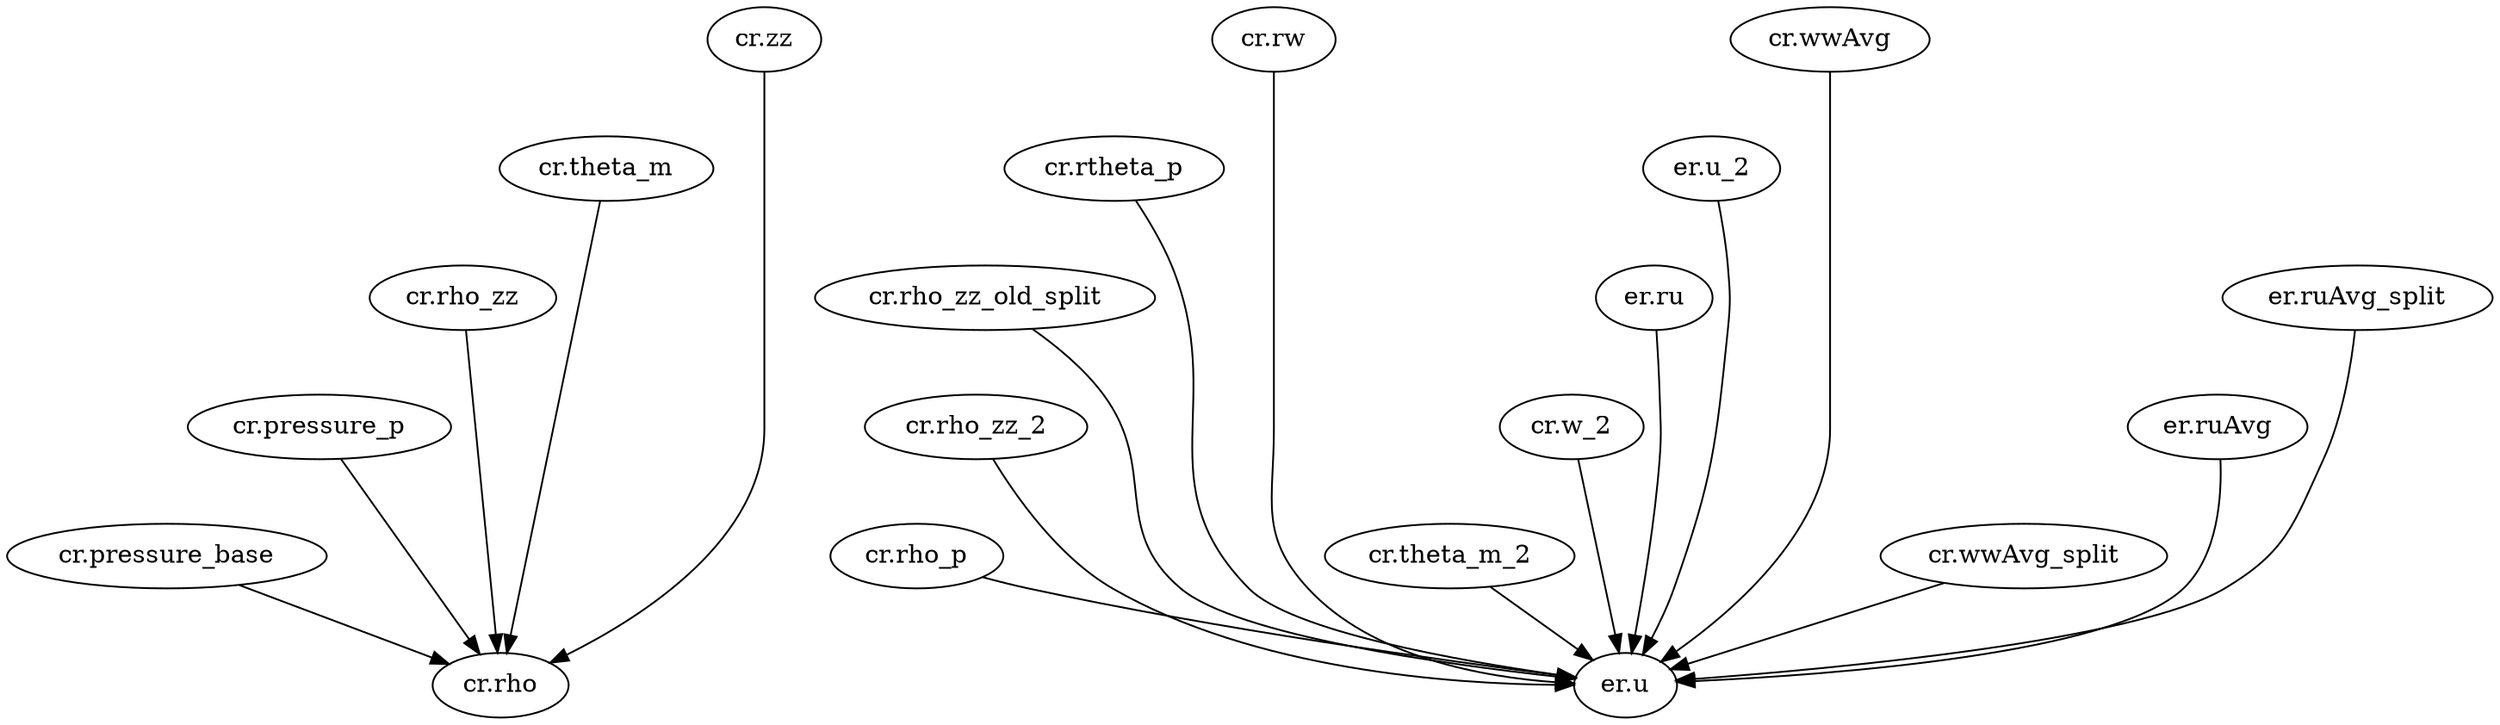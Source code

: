digraph {
	"cr.rho"	[label="cr.rho"];
	"cr.pressure_base"	[label="cr.pressure_base"];
	"cr.pressure_base" -> "cr.rho"	[Tooltip=atm_compute_output_diagnostics,
		URL=atm_compute_output_diagnostics,
		minlen=1];
	"cr.pressure_p"	[label="cr.pressure_p"];
	"cr.pressure_p" -> "cr.rho"	[Tooltip=atm_compute_output_diagnostics,
		URL=atm_compute_output_diagnostics,
		minlen=2];
	"cr.rho_zz"	[label="cr.rho_zz"];
	"cr.rho_zz" -> "cr.rho"	[Tooltip=atm_compute_output_diagnostics,
		URL=atm_compute_output_diagnostics,
		minlen=3];
	"cr.theta_m"	[label="cr.theta_m"];
	"cr.theta_m" -> "cr.rho"	[Tooltip=atm_compute_output_diagnostics,
		URL=atm_compute_output_diagnostics,
		minlen=4];
	"cr.zz"	[label="cr.zz"];
	"cr.zz" -> "cr.rho"	[Tooltip=atm_compute_output_diagnostics,
		URL=atm_compute_output_diagnostics,
		minlen=5];
	"er.u"	[label="er.u"];
	"cr.rho_p"	[label="cr.rho_p"];
	"cr.rho_p" -> "er.u"	[Tooltip=atm_rk_dynamics_substep_finish,
		URL=atm_rk_dynamics_substep_finish,
		minlen=1];
	"cr.rho_zz_2"	[label="cr.rho_zz_2"];
	"cr.rho_zz_2" -> "er.u"	[Tooltip=atm_rk_dynamics_substep_finish,
		URL=atm_rk_dynamics_substep_finish,
		minlen=2];
	"cr.rho_zz_old_split"	[label="cr.rho_zz_old_split"];
	"cr.rho_zz_old_split" -> "er.u"	[Tooltip=atm_rk_dynamics_substep_finish,
		URL=atm_rk_dynamics_substep_finish,
		minlen=3];
	"cr.rtheta_p"	[label="cr.rtheta_p"];
	"cr.rtheta_p" -> "er.u"	[Tooltip=atm_rk_dynamics_substep_finish,
		URL=atm_rk_dynamics_substep_finish,
		minlen=4];
	"cr.rw"	[label="cr.rw"];
	"cr.rw" -> "er.u"	[Tooltip=atm_rk_dynamics_substep_finish,
		URL=atm_rk_dynamics_substep_finish,
		minlen=5];
	"cr.theta_m_2"	[label="cr.theta_m_2"];
	"cr.theta_m_2" -> "er.u"	[Tooltip=atm_rk_dynamics_substep_finish,
		URL=atm_rk_dynamics_substep_finish,
		minlen=1];
	"cr.w_2"	[label="cr.w_2"];
	"cr.w_2" -> "er.u"	[Tooltip=atm_rk_dynamics_substep_finish,
		URL=atm_rk_dynamics_substep_finish,
		minlen=2];
	"er.ru"	[label="er.ru"];
	"er.ru" -> "er.u"	[Tooltip=atm_rk_dynamics_substep_finish,
		URL=atm_rk_dynamics_substep_finish,
		minlen=3];
	"er.u_2"	[label="er.u_2"];
	"er.u_2" -> "er.u"	[Tooltip=atm_rk_dynamics_substep_finish,
		URL=atm_rk_dynamics_substep_finish,
		minlen=4];
	"cr.wwAvg"	[label="cr.wwAvg"];
	"cr.wwAvg" -> "er.u"	[Tooltip=atm_rk_dynamics_substep_finish,
		URL=atm_rk_dynamics_substep_finish,
		minlen=5];
	"cr.wwAvg_split"	[label="cr.wwAvg_split"];
	"cr.wwAvg_split" -> "er.u"	[Tooltip=atm_rk_dynamics_substep_finish,
		URL=atm_rk_dynamics_substep_finish,
		minlen=1];
	"er.ruAvg"	[label="er.ruAvg"];
	"er.ruAvg" -> "er.u"	[Tooltip=atm_rk_dynamics_substep_finish,
		URL=atm_rk_dynamics_substep_finish,
		minlen=2];
	"er.ruAvg_split"	[label="er.ruAvg_split"];
	"er.ruAvg_split" -> "er.u"	[Tooltip=atm_rk_dynamics_substep_finish,
		URL=atm_rk_dynamics_substep_finish,
		minlen=3];
}
